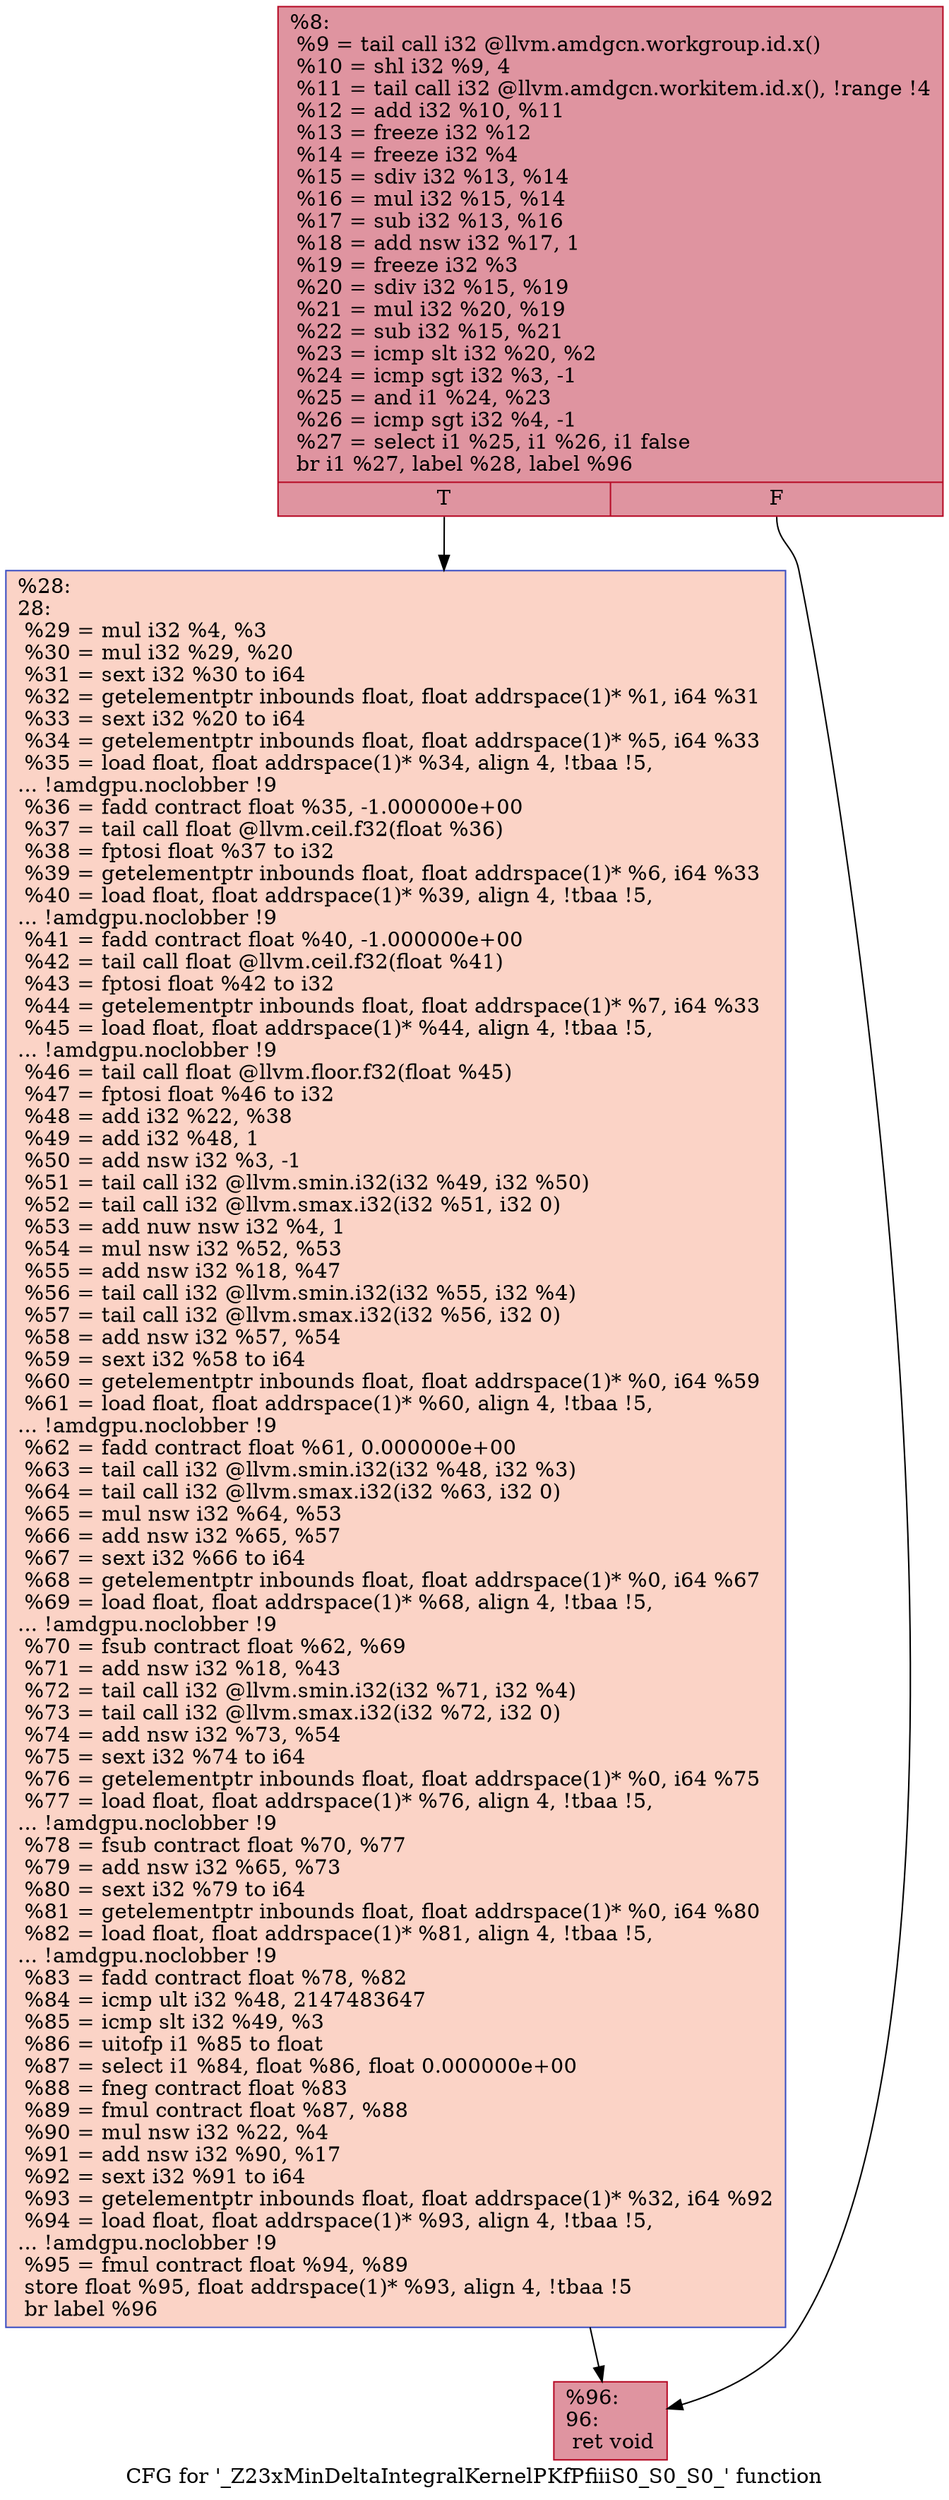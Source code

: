 digraph "CFG for '_Z23xMinDeltaIntegralKernelPKfPfiiiS0_S0_S0_' function" {
	label="CFG for '_Z23xMinDeltaIntegralKernelPKfPfiiiS0_S0_S0_' function";

	Node0x614cf30 [shape=record,color="#b70d28ff", style=filled, fillcolor="#b70d2870",label="{%8:\l  %9 = tail call i32 @llvm.amdgcn.workgroup.id.x()\l  %10 = shl i32 %9, 4\l  %11 = tail call i32 @llvm.amdgcn.workitem.id.x(), !range !4\l  %12 = add i32 %10, %11\l  %13 = freeze i32 %12\l  %14 = freeze i32 %4\l  %15 = sdiv i32 %13, %14\l  %16 = mul i32 %15, %14\l  %17 = sub i32 %13, %16\l  %18 = add nsw i32 %17, 1\l  %19 = freeze i32 %3\l  %20 = sdiv i32 %15, %19\l  %21 = mul i32 %20, %19\l  %22 = sub i32 %15, %21\l  %23 = icmp slt i32 %20, %2\l  %24 = icmp sgt i32 %3, -1\l  %25 = and i1 %24, %23\l  %26 = icmp sgt i32 %4, -1\l  %27 = select i1 %25, i1 %26, i1 false\l  br i1 %27, label %28, label %96\l|{<s0>T|<s1>F}}"];
	Node0x614cf30:s0 -> Node0x614ef90;
	Node0x614cf30:s1 -> Node0x614f020;
	Node0x614ef90 [shape=record,color="#3d50c3ff", style=filled, fillcolor="#f59c7d70",label="{%28:\l28:                                               \l  %29 = mul i32 %4, %3\l  %30 = mul i32 %29, %20\l  %31 = sext i32 %30 to i64\l  %32 = getelementptr inbounds float, float addrspace(1)* %1, i64 %31\l  %33 = sext i32 %20 to i64\l  %34 = getelementptr inbounds float, float addrspace(1)* %5, i64 %33\l  %35 = load float, float addrspace(1)* %34, align 4, !tbaa !5,\l... !amdgpu.noclobber !9\l  %36 = fadd contract float %35, -1.000000e+00\l  %37 = tail call float @llvm.ceil.f32(float %36)\l  %38 = fptosi float %37 to i32\l  %39 = getelementptr inbounds float, float addrspace(1)* %6, i64 %33\l  %40 = load float, float addrspace(1)* %39, align 4, !tbaa !5,\l... !amdgpu.noclobber !9\l  %41 = fadd contract float %40, -1.000000e+00\l  %42 = tail call float @llvm.ceil.f32(float %41)\l  %43 = fptosi float %42 to i32\l  %44 = getelementptr inbounds float, float addrspace(1)* %7, i64 %33\l  %45 = load float, float addrspace(1)* %44, align 4, !tbaa !5,\l... !amdgpu.noclobber !9\l  %46 = tail call float @llvm.floor.f32(float %45)\l  %47 = fptosi float %46 to i32\l  %48 = add i32 %22, %38\l  %49 = add i32 %48, 1\l  %50 = add nsw i32 %3, -1\l  %51 = tail call i32 @llvm.smin.i32(i32 %49, i32 %50)\l  %52 = tail call i32 @llvm.smax.i32(i32 %51, i32 0)\l  %53 = add nuw nsw i32 %4, 1\l  %54 = mul nsw i32 %52, %53\l  %55 = add nsw i32 %18, %47\l  %56 = tail call i32 @llvm.smin.i32(i32 %55, i32 %4)\l  %57 = tail call i32 @llvm.smax.i32(i32 %56, i32 0)\l  %58 = add nsw i32 %57, %54\l  %59 = sext i32 %58 to i64\l  %60 = getelementptr inbounds float, float addrspace(1)* %0, i64 %59\l  %61 = load float, float addrspace(1)* %60, align 4, !tbaa !5,\l... !amdgpu.noclobber !9\l  %62 = fadd contract float %61, 0.000000e+00\l  %63 = tail call i32 @llvm.smin.i32(i32 %48, i32 %3)\l  %64 = tail call i32 @llvm.smax.i32(i32 %63, i32 0)\l  %65 = mul nsw i32 %64, %53\l  %66 = add nsw i32 %65, %57\l  %67 = sext i32 %66 to i64\l  %68 = getelementptr inbounds float, float addrspace(1)* %0, i64 %67\l  %69 = load float, float addrspace(1)* %68, align 4, !tbaa !5,\l... !amdgpu.noclobber !9\l  %70 = fsub contract float %62, %69\l  %71 = add nsw i32 %18, %43\l  %72 = tail call i32 @llvm.smin.i32(i32 %71, i32 %4)\l  %73 = tail call i32 @llvm.smax.i32(i32 %72, i32 0)\l  %74 = add nsw i32 %73, %54\l  %75 = sext i32 %74 to i64\l  %76 = getelementptr inbounds float, float addrspace(1)* %0, i64 %75\l  %77 = load float, float addrspace(1)* %76, align 4, !tbaa !5,\l... !amdgpu.noclobber !9\l  %78 = fsub contract float %70, %77\l  %79 = add nsw i32 %65, %73\l  %80 = sext i32 %79 to i64\l  %81 = getelementptr inbounds float, float addrspace(1)* %0, i64 %80\l  %82 = load float, float addrspace(1)* %81, align 4, !tbaa !5,\l... !amdgpu.noclobber !9\l  %83 = fadd contract float %78, %82\l  %84 = icmp ult i32 %48, 2147483647\l  %85 = icmp slt i32 %49, %3\l  %86 = uitofp i1 %85 to float\l  %87 = select i1 %84, float %86, float 0.000000e+00\l  %88 = fneg contract float %83\l  %89 = fmul contract float %87, %88\l  %90 = mul nsw i32 %22, %4\l  %91 = add nsw i32 %90, %17\l  %92 = sext i32 %91 to i64\l  %93 = getelementptr inbounds float, float addrspace(1)* %32, i64 %92\l  %94 = load float, float addrspace(1)* %93, align 4, !tbaa !5,\l... !amdgpu.noclobber !9\l  %95 = fmul contract float %94, %89\l  store float %95, float addrspace(1)* %93, align 4, !tbaa !5\l  br label %96\l}"];
	Node0x614ef90 -> Node0x614f020;
	Node0x614f020 [shape=record,color="#b70d28ff", style=filled, fillcolor="#b70d2870",label="{%96:\l96:                                               \l  ret void\l}"];
}
